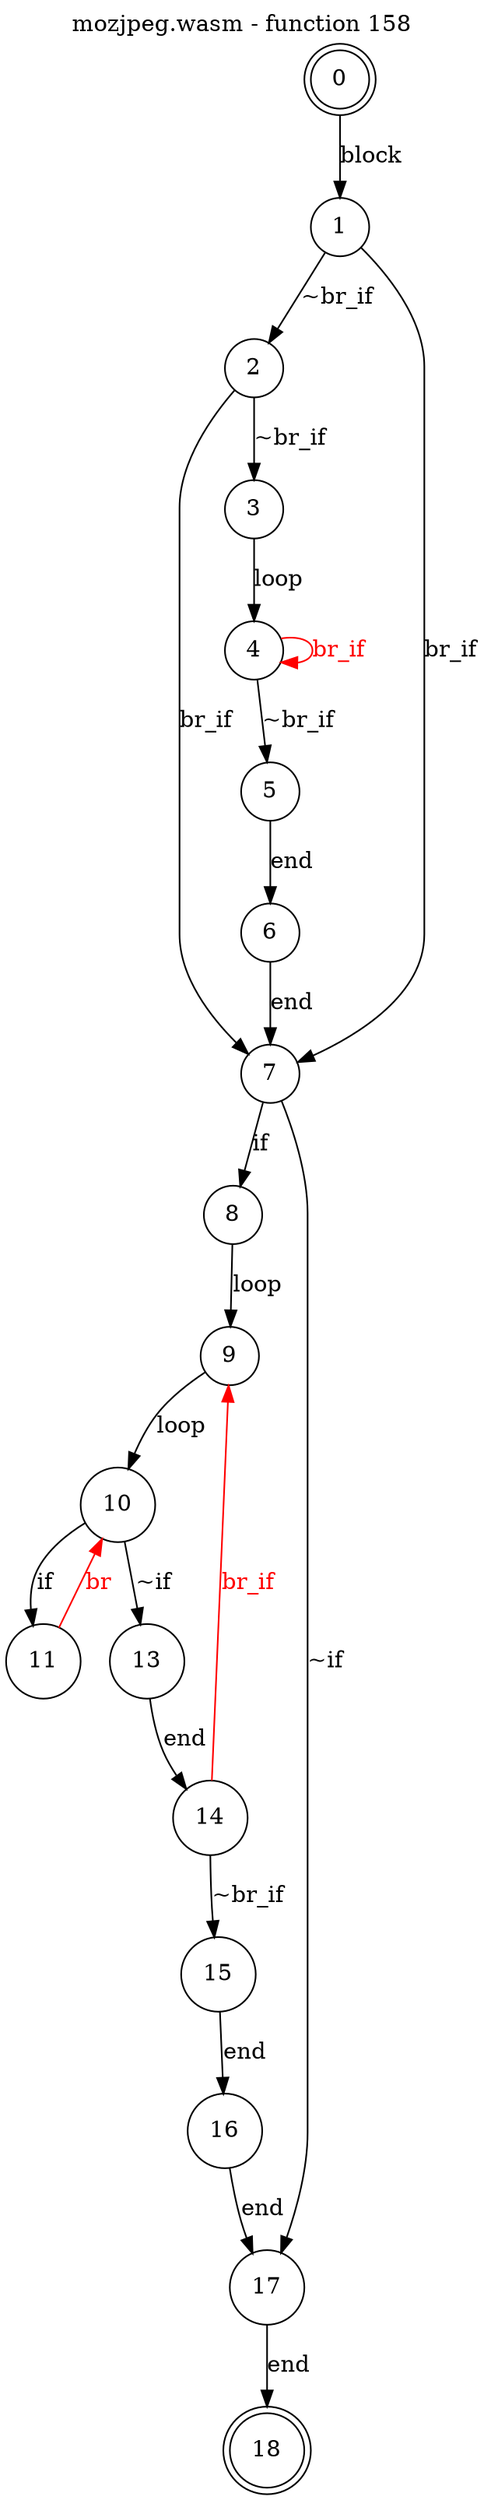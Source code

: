 digraph finite_state_machine {
    label = "mozjpeg.wasm - function 158"
    labelloc =  t
    labelfontsize = 16
    labelfontcolor = black
    labelfontname = "Helvetica"
    node [shape = doublecircle]; 0 18;
    node [shape = circle];
    0 -> 1[label="block"];
    1 -> 2[label="~br_if"];
    1 -> 7[label="br_if"];
    2 -> 3[label="~br_if"];
    2 -> 7[label="br_if"];
    3 -> 4[label="loop"];
    4 -> 5[label="~br_if"];
    4 -> 4[color="red" fontcolor="red" label="br_if"];
    5 -> 6[label="end"];
    6 -> 7[label="end"];
    7 -> 8[label="if"];
    7 -> 17[label="~if"];
    8 -> 9[label="loop"];
    9 -> 10[label="loop"];
    10 -> 11[label="if"];
    10 -> 13[label="~if"];
    11 -> 10[color="red" fontcolor="red" label="br"];
    13 -> 14[label="end"];
    14 -> 15[label="~br_if"];
    14 -> 9[color="red" fontcolor="red" label="br_if"];
    15 -> 16[label="end"];
    16 -> 17[label="end"];
    17 -> 18[label="end"];
}
